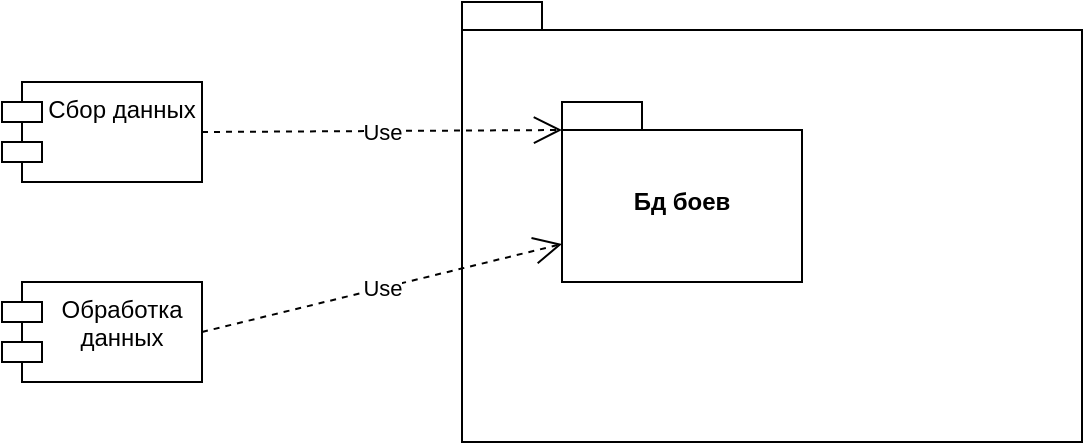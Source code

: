 <mxfile version="26.0.9">
  <diagram name="Страница — 1" id="923UogB0L3UKOu8DKRZQ">
    <mxGraphModel dx="1434" dy="884" grid="1" gridSize="10" guides="1" tooltips="1" connect="1" arrows="1" fold="1" page="1" pageScale="1" pageWidth="827" pageHeight="1169" math="0" shadow="0">
      <root>
        <mxCell id="0" />
        <mxCell id="1" parent="0" />
        <mxCell id="uBBCmgSsdYnmEhgAEZ7j-1" value="Сбор данных" style="shape=module;align=left;spacingLeft=20;align=center;verticalAlign=top;whiteSpace=wrap;html=1;" vertex="1" parent="1">
          <mxGeometry x="120" y="70" width="100" height="50" as="geometry" />
        </mxCell>
        <mxCell id="uBBCmgSsdYnmEhgAEZ7j-2" value="Обработка данных" style="shape=module;align=left;spacingLeft=20;align=center;verticalAlign=top;whiteSpace=wrap;html=1;" vertex="1" parent="1">
          <mxGeometry x="120" y="170" width="100" height="50" as="geometry" />
        </mxCell>
        <mxCell id="uBBCmgSsdYnmEhgAEZ7j-3" value="" style="shape=folder;fontStyle=1;spacingTop=10;tabWidth=40;tabHeight=14;tabPosition=left;html=1;whiteSpace=wrap;" vertex="1" parent="1">
          <mxGeometry x="350" y="30" width="310" height="220" as="geometry" />
        </mxCell>
        <mxCell id="uBBCmgSsdYnmEhgAEZ7j-4" value="Бд боев" style="shape=folder;fontStyle=1;spacingTop=10;tabWidth=40;tabHeight=14;tabPosition=left;html=1;whiteSpace=wrap;" vertex="1" parent="1">
          <mxGeometry x="400" y="80" width="120" height="90" as="geometry" />
        </mxCell>
        <mxCell id="uBBCmgSsdYnmEhgAEZ7j-5" value="Use" style="endArrow=open;endSize=12;dashed=1;html=1;rounded=0;exitX=1;exitY=0.5;exitDx=0;exitDy=0;entryX=0;entryY=0;entryDx=0;entryDy=14;entryPerimeter=0;" edge="1" parent="1" source="uBBCmgSsdYnmEhgAEZ7j-1" target="uBBCmgSsdYnmEhgAEZ7j-4">
          <mxGeometry width="160" relative="1" as="geometry">
            <mxPoint x="240" y="100" as="sourcePoint" />
            <mxPoint x="400" y="100" as="targetPoint" />
          </mxGeometry>
        </mxCell>
        <mxCell id="uBBCmgSsdYnmEhgAEZ7j-6" value="Use" style="endArrow=open;endSize=12;dashed=1;html=1;rounded=0;exitX=1;exitY=0.5;exitDx=0;exitDy=0;entryX=0;entryY=0;entryDx=0;entryDy=71;entryPerimeter=0;" edge="1" parent="1" source="uBBCmgSsdYnmEhgAEZ7j-2" target="uBBCmgSsdYnmEhgAEZ7j-4">
          <mxGeometry width="160" relative="1" as="geometry">
            <mxPoint x="260" y="340" as="sourcePoint" />
            <mxPoint x="420" y="340" as="targetPoint" />
          </mxGeometry>
        </mxCell>
      </root>
    </mxGraphModel>
  </diagram>
</mxfile>
